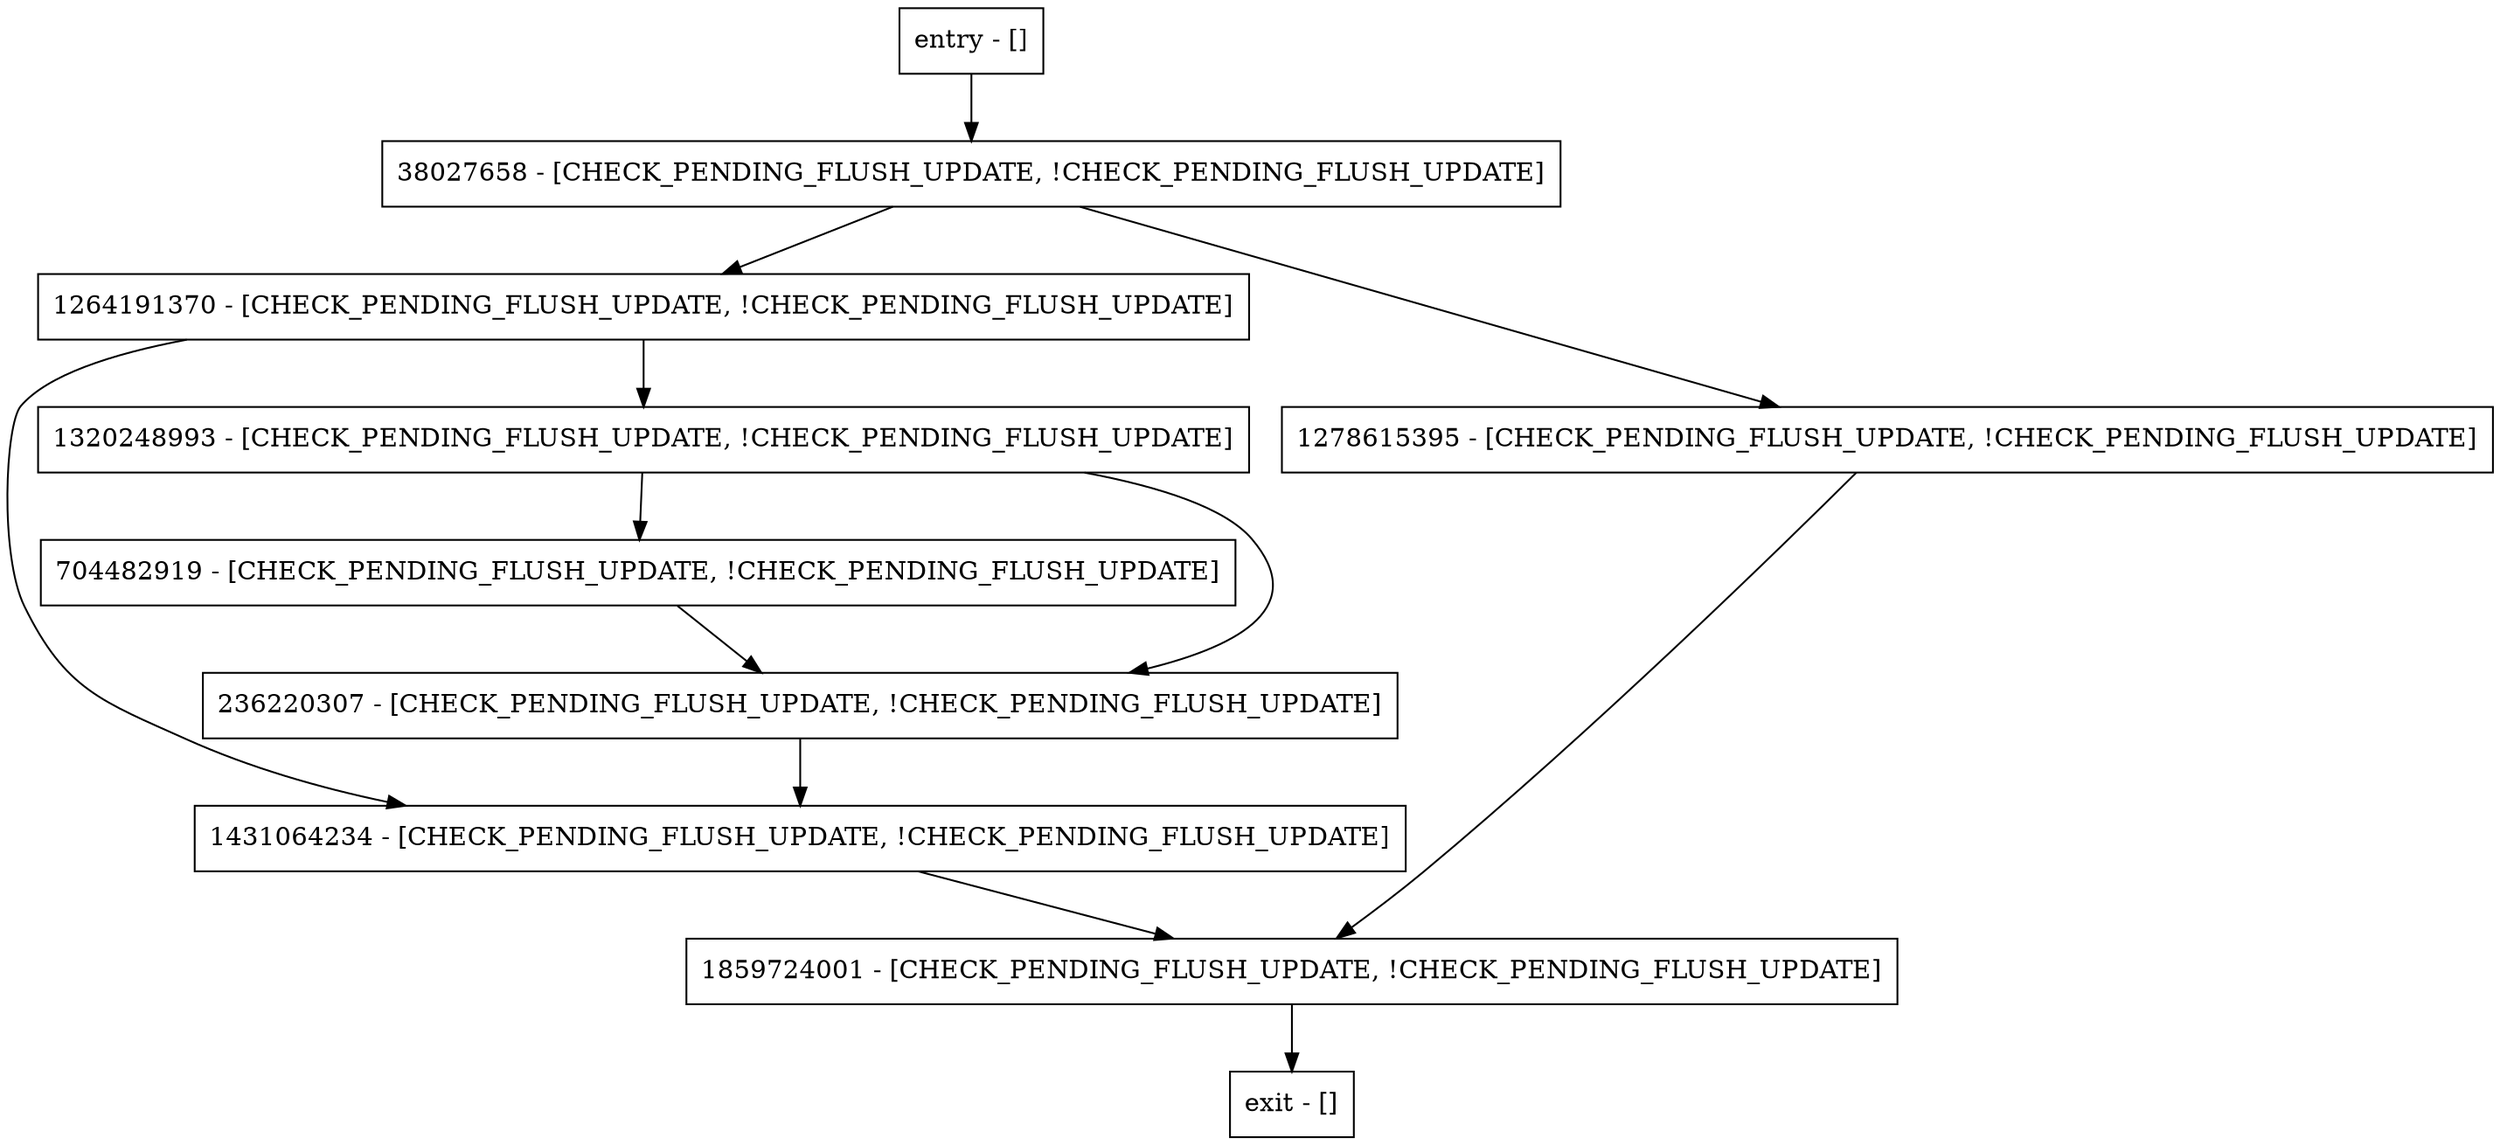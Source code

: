 digraph postUpdate {
node [shape=record];
entry [label="entry - []"];
exit [label="exit - []"];
38027658 [label="38027658 - [CHECK_PENDING_FLUSH_UPDATE, !CHECK_PENDING_FLUSH_UPDATE]"];
1264191370 [label="1264191370 - [CHECK_PENDING_FLUSH_UPDATE, !CHECK_PENDING_FLUSH_UPDATE]"];
704482919 [label="704482919 - [CHECK_PENDING_FLUSH_UPDATE, !CHECK_PENDING_FLUSH_UPDATE]"];
1859724001 [label="1859724001 - [CHECK_PENDING_FLUSH_UPDATE, !CHECK_PENDING_FLUSH_UPDATE]"];
1431064234 [label="1431064234 - [CHECK_PENDING_FLUSH_UPDATE, !CHECK_PENDING_FLUSH_UPDATE]"];
236220307 [label="236220307 - [CHECK_PENDING_FLUSH_UPDATE, !CHECK_PENDING_FLUSH_UPDATE]"];
1278615395 [label="1278615395 - [CHECK_PENDING_FLUSH_UPDATE, !CHECK_PENDING_FLUSH_UPDATE]"];
1320248993 [label="1320248993 - [CHECK_PENDING_FLUSH_UPDATE, !CHECK_PENDING_FLUSH_UPDATE]"];
entry;
exit;
entry -> 38027658;
38027658 -> 1264191370;
38027658 -> 1278615395;
1264191370 -> 1431064234;
1264191370 -> 1320248993;
704482919 -> 236220307;
1859724001 -> exit;
1431064234 -> 1859724001;
236220307 -> 1431064234;
1278615395 -> 1859724001;
1320248993 -> 704482919;
1320248993 -> 236220307;
}
